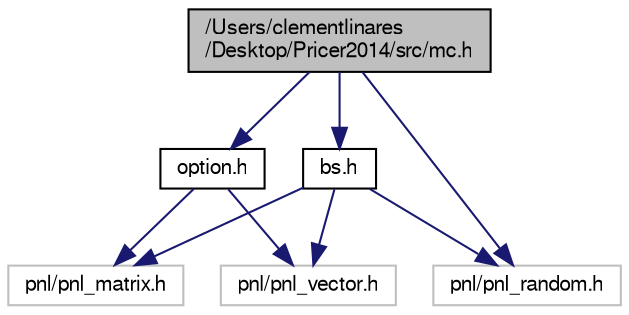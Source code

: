 digraph "/Users/clementlinares/Desktop/Pricer2014/src/mc.h"
{
  edge [fontname="FreeSans",fontsize="10",labelfontname="FreeSans",labelfontsize="10"];
  node [fontname="FreeSans",fontsize="10",shape=record];
  Node1 [label="/Users/clementlinares\l/Desktop/Pricer2014/src/mc.h",height=0.2,width=0.4,color="black", fillcolor="grey75", style="filled" fontcolor="black"];
  Node1 -> Node2 [color="midnightblue",fontsize="10",style="solid",fontname="FreeSans"];
  Node2 [label="option.h",height=0.2,width=0.4,color="black", fillcolor="white", style="filled",URL="$option_8h.html"];
  Node2 -> Node3 [color="midnightblue",fontsize="10",style="solid",fontname="FreeSans"];
  Node3 [label="pnl/pnl_vector.h",height=0.2,width=0.4,color="grey75", fillcolor="white", style="filled"];
  Node2 -> Node4 [color="midnightblue",fontsize="10",style="solid",fontname="FreeSans"];
  Node4 [label="pnl/pnl_matrix.h",height=0.2,width=0.4,color="grey75", fillcolor="white", style="filled"];
  Node1 -> Node5 [color="midnightblue",fontsize="10",style="solid",fontname="FreeSans"];
  Node5 [label="bs.h",height=0.2,width=0.4,color="black", fillcolor="white", style="filled",URL="$bs_8h.html"];
  Node5 -> Node6 [color="midnightblue",fontsize="10",style="solid",fontname="FreeSans"];
  Node6 [label="pnl/pnl_random.h",height=0.2,width=0.4,color="grey75", fillcolor="white", style="filled"];
  Node5 -> Node3 [color="midnightblue",fontsize="10",style="solid",fontname="FreeSans"];
  Node5 -> Node4 [color="midnightblue",fontsize="10",style="solid",fontname="FreeSans"];
  Node1 -> Node6 [color="midnightblue",fontsize="10",style="solid",fontname="FreeSans"];
}
